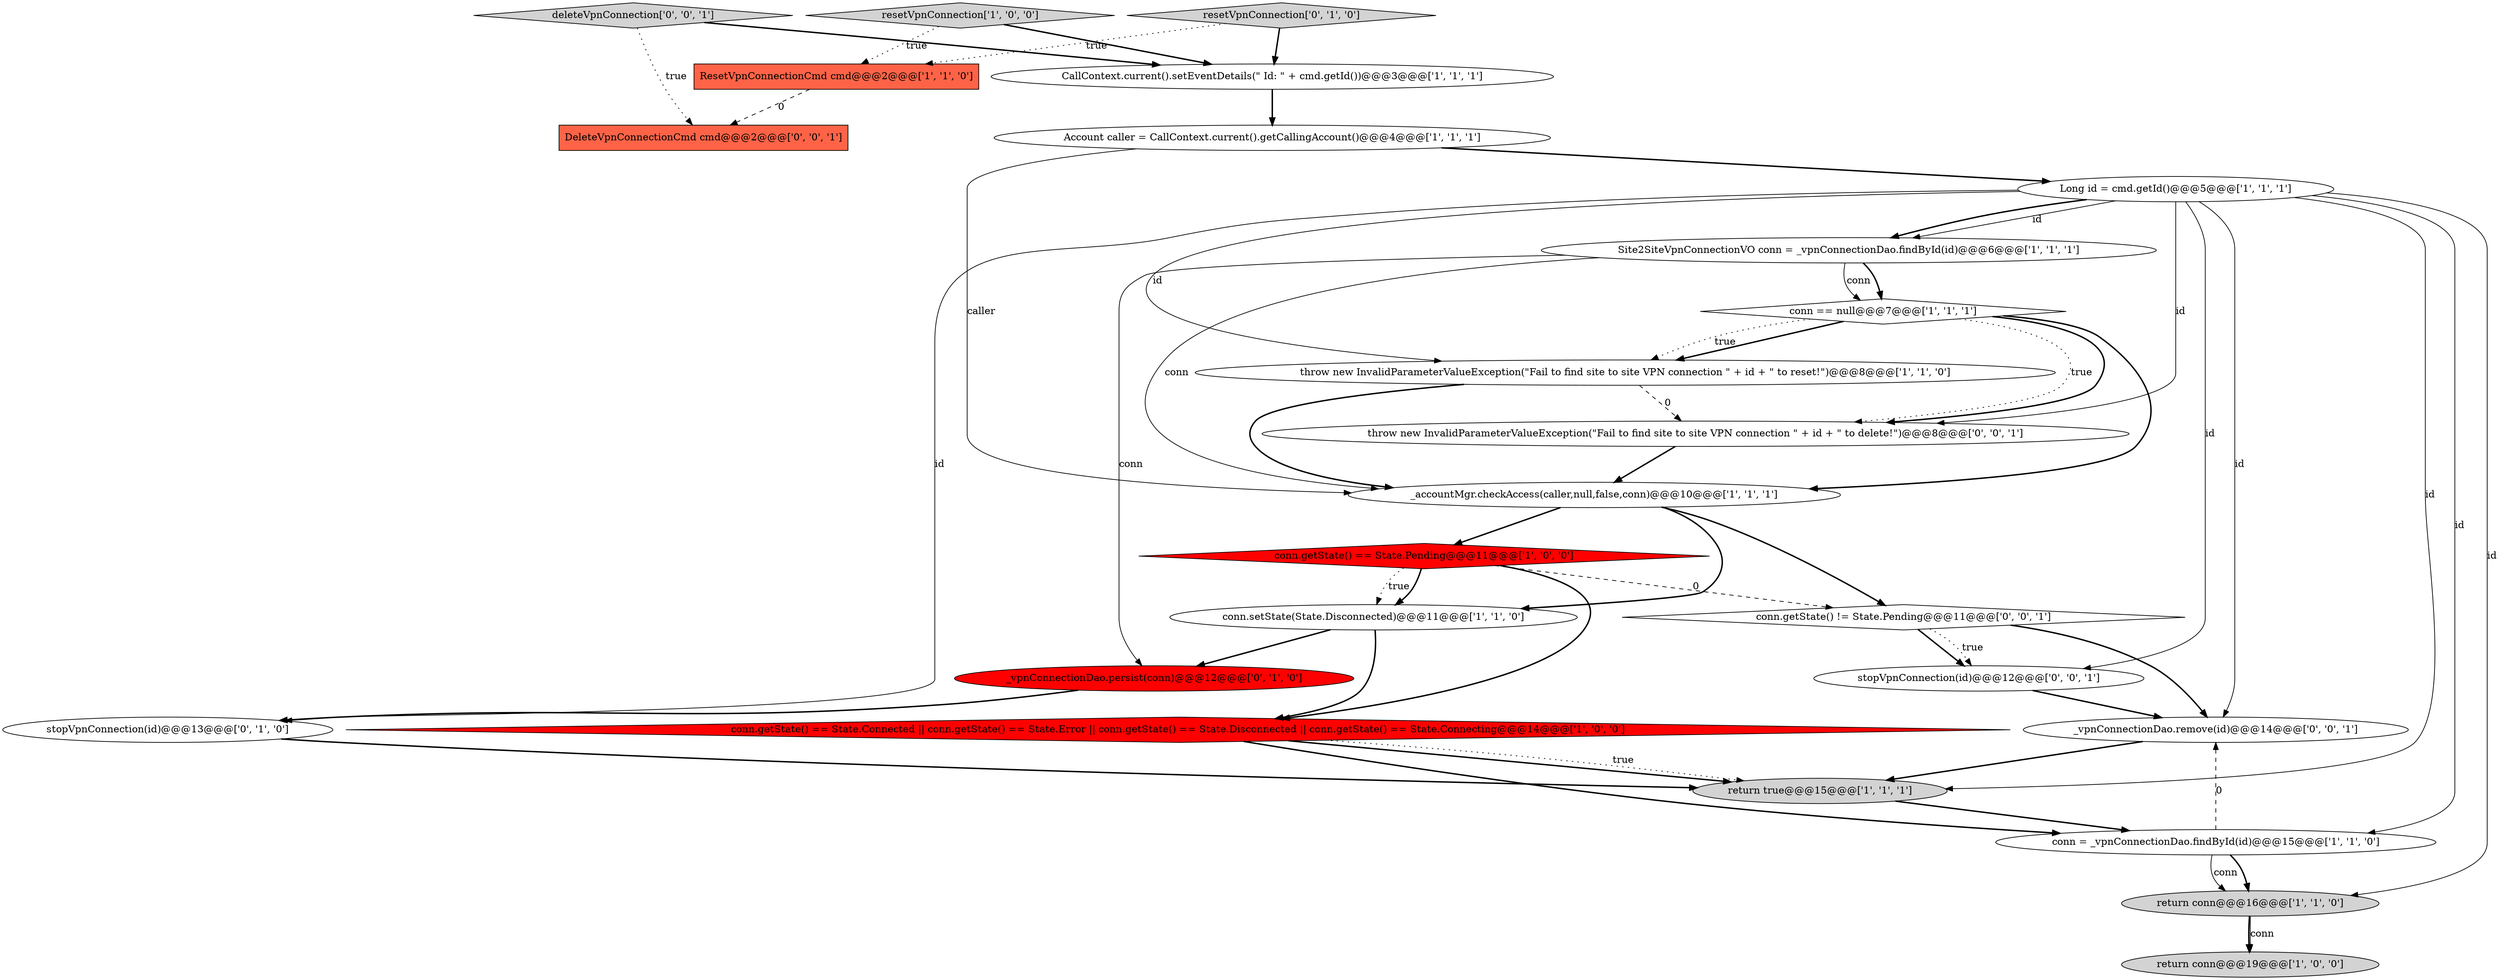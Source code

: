digraph {
6 [style = filled, label = "_accountMgr.checkAccess(caller,null,false,conn)@@@10@@@['1', '1', '1']", fillcolor = white, shape = ellipse image = "AAA0AAABBB1BBB"];
8 [style = filled, label = "CallContext.current().setEventDetails(\" Id: \" + cmd.getId())@@@3@@@['1', '1', '1']", fillcolor = white, shape = ellipse image = "AAA0AAABBB1BBB"];
19 [style = filled, label = "DeleteVpnConnectionCmd cmd@@@2@@@['0', '0', '1']", fillcolor = tomato, shape = box image = "AAA0AAABBB3BBB"];
11 [style = filled, label = "throw new InvalidParameterValueException(\"Fail to find site to site VPN connection \" + id + \" to reset!\")@@@8@@@['1', '1', '0']", fillcolor = white, shape = ellipse image = "AAA0AAABBB1BBB"];
21 [style = filled, label = "_vpnConnectionDao.remove(id)@@@14@@@['0', '0', '1']", fillcolor = white, shape = ellipse image = "AAA0AAABBB3BBB"];
17 [style = filled, label = "stopVpnConnection(id)@@@13@@@['0', '1', '0']", fillcolor = white, shape = ellipse image = "AAA0AAABBB2BBB"];
24 [style = filled, label = "conn.getState() != State.Pending@@@11@@@['0', '0', '1']", fillcolor = white, shape = diamond image = "AAA0AAABBB3BBB"];
2 [style = filled, label = "conn.setState(State.Disconnected)@@@11@@@['1', '1', '0']", fillcolor = white, shape = ellipse image = "AAA0AAABBB1BBB"];
16 [style = filled, label = "resetVpnConnection['0', '1', '0']", fillcolor = lightgray, shape = diamond image = "AAA0AAABBB2BBB"];
10 [style = filled, label = "return conn@@@19@@@['1', '0', '0']", fillcolor = lightgray, shape = ellipse image = "AAA0AAABBB1BBB"];
22 [style = filled, label = "throw new InvalidParameterValueException(\"Fail to find site to site VPN connection \" + id + \" to delete!\")@@@8@@@['0', '0', '1']", fillcolor = white, shape = ellipse image = "AAA0AAABBB3BBB"];
4 [style = filled, label = "return true@@@15@@@['1', '1', '1']", fillcolor = lightgray, shape = ellipse image = "AAA0AAABBB1BBB"];
7 [style = filled, label = "conn.getState() == State.Pending@@@11@@@['1', '0', '0']", fillcolor = red, shape = diamond image = "AAA1AAABBB1BBB"];
13 [style = filled, label = "return conn@@@16@@@['1', '1', '0']", fillcolor = lightgray, shape = ellipse image = "AAA0AAABBB1BBB"];
18 [style = filled, label = "_vpnConnectionDao.persist(conn)@@@12@@@['0', '1', '0']", fillcolor = red, shape = ellipse image = "AAA1AAABBB2BBB"];
15 [style = filled, label = "conn = _vpnConnectionDao.findById(id)@@@15@@@['1', '1', '0']", fillcolor = white, shape = ellipse image = "AAA0AAABBB1BBB"];
12 [style = filled, label = "conn.getState() == State.Connected || conn.getState() == State.Error || conn.getState() == State.Disconnected || conn.getState() == State.Connecting@@@14@@@['1', '0', '0']", fillcolor = red, shape = diamond image = "AAA1AAABBB1BBB"];
20 [style = filled, label = "stopVpnConnection(id)@@@12@@@['0', '0', '1']", fillcolor = white, shape = ellipse image = "AAA0AAABBB3BBB"];
0 [style = filled, label = "conn == null@@@7@@@['1', '1', '1']", fillcolor = white, shape = diamond image = "AAA0AAABBB1BBB"];
3 [style = filled, label = "resetVpnConnection['1', '0', '0']", fillcolor = lightgray, shape = diamond image = "AAA0AAABBB1BBB"];
1 [style = filled, label = "ResetVpnConnectionCmd cmd@@@2@@@['1', '1', '0']", fillcolor = tomato, shape = box image = "AAA0AAABBB1BBB"];
23 [style = filled, label = "deleteVpnConnection['0', '0', '1']", fillcolor = lightgray, shape = diamond image = "AAA0AAABBB3BBB"];
5 [style = filled, label = "Site2SiteVpnConnectionVO conn = _vpnConnectionDao.findById(id)@@@6@@@['1', '1', '1']", fillcolor = white, shape = ellipse image = "AAA0AAABBB1BBB"];
14 [style = filled, label = "Long id = cmd.getId()@@@5@@@['1', '1', '1']", fillcolor = white, shape = ellipse image = "AAA0AAABBB1BBB"];
9 [style = filled, label = "Account caller = CallContext.current().getCallingAccount()@@@4@@@['1', '1', '1']", fillcolor = white, shape = ellipse image = "AAA0AAABBB1BBB"];
13->10 [style = bold, label=""];
7->2 [style = dotted, label="true"];
15->13 [style = bold, label=""];
14->22 [style = solid, label="id"];
5->18 [style = solid, label="conn"];
16->8 [style = bold, label=""];
14->4 [style = solid, label="id"];
0->6 [style = bold, label=""];
7->12 [style = bold, label=""];
11->6 [style = bold, label=""];
4->15 [style = bold, label=""];
12->15 [style = bold, label=""];
1->19 [style = dashed, label="0"];
11->22 [style = dashed, label="0"];
18->17 [style = bold, label=""];
0->11 [style = bold, label=""];
2->18 [style = bold, label=""];
14->5 [style = solid, label="id"];
6->24 [style = bold, label=""];
14->15 [style = solid, label="id"];
14->17 [style = solid, label="id"];
15->21 [style = dashed, label="0"];
23->19 [style = dotted, label="true"];
23->8 [style = bold, label=""];
14->11 [style = solid, label="id"];
2->12 [style = bold, label=""];
13->10 [style = solid, label="conn"];
0->22 [style = dotted, label="true"];
6->2 [style = bold, label=""];
24->20 [style = bold, label=""];
20->21 [style = bold, label=""];
15->13 [style = solid, label="conn"];
14->20 [style = solid, label="id"];
5->0 [style = bold, label=""];
12->4 [style = bold, label=""];
24->21 [style = bold, label=""];
5->0 [style = solid, label="conn"];
16->1 [style = dotted, label="true"];
7->2 [style = bold, label=""];
7->24 [style = dashed, label="0"];
3->8 [style = bold, label=""];
0->22 [style = bold, label=""];
24->20 [style = dotted, label="true"];
14->13 [style = solid, label="id"];
8->9 [style = bold, label=""];
9->14 [style = bold, label=""];
14->21 [style = solid, label="id"];
12->4 [style = dotted, label="true"];
21->4 [style = bold, label=""];
9->6 [style = solid, label="caller"];
6->7 [style = bold, label=""];
0->11 [style = dotted, label="true"];
3->1 [style = dotted, label="true"];
17->4 [style = bold, label=""];
22->6 [style = bold, label=""];
14->5 [style = bold, label=""];
5->6 [style = solid, label="conn"];
}
